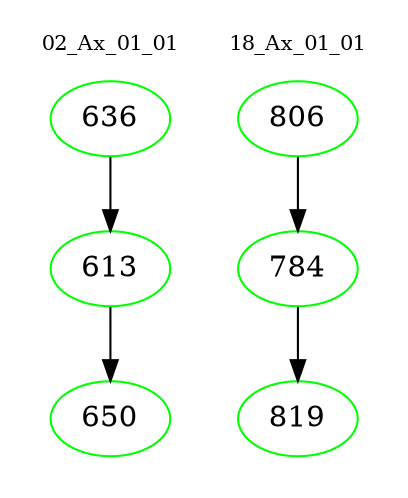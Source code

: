 digraph{
subgraph cluster_0 {
color = white
label = "02_Ax_01_01";
fontsize=10;
T0_636 [label="636", color="green"]
T0_636 -> T0_613 [color="black"]
T0_613 [label="613", color="green"]
T0_613 -> T0_650 [color="black"]
T0_650 [label="650", color="green"]
}
subgraph cluster_1 {
color = white
label = "18_Ax_01_01";
fontsize=10;
T1_806 [label="806", color="green"]
T1_806 -> T1_784 [color="black"]
T1_784 [label="784", color="green"]
T1_784 -> T1_819 [color="black"]
T1_819 [label="819", color="green"]
}
}
